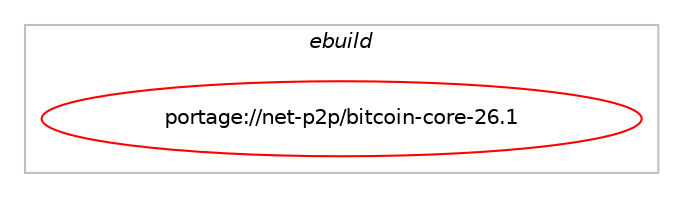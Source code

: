 digraph prolog {

# *************
# Graph options
# *************

newrank=true;
concentrate=true;
compound=true;
graph [rankdir=LR,fontname=Helvetica,fontsize=10,ranksep=1.5];#, ranksep=2.5, nodesep=0.2];
edge  [arrowhead=vee];
node  [fontname=Helvetica,fontsize=10];

# **********
# The ebuild
# **********

subgraph cluster_leftcol {
color=gray;
label=<<i>ebuild</i>>;
id [label="portage://net-p2p/bitcoin-core-26.1", color=red, width=4, href="../net-p2p/bitcoin-core-26.1.svg"];
}

# ****************
# The dependencies
# ****************

subgraph cluster_midcol {
color=gray;
label=<<i>dependencies</i>>;
subgraph cluster_compile {
fillcolor="#eeeeee";
style=filled;
label=<<i>compile</i>>;
# *** BEGIN UNKNOWN DEPENDENCY TYPE (TODO) ***
# id -> equal(use_conditional_group(positive,berkdb,portage://net-p2p/bitcoin-core-26.1,[package_dependency(portage://net-p2p/bitcoin-core-26.1,install,no,sys-libs,db,greaterequal,[4.8.30,,,4.8.30],[slot(4.8),equal],[use(enable(cxx),none)])]))
# *** END UNKNOWN DEPENDENCY TYPE (TODO) ***

# *** BEGIN UNKNOWN DEPENDENCY TYPE (TODO) ***
# id -> equal(use_conditional_group(positive,cli,portage://net-p2p/bitcoin-core-26.1,[package_dependency(portage://net-p2p/bitcoin-core-26.1,install,weak,net-p2p,bitcoin-cli,none,[,,],[],[])]))
# *** END UNKNOWN DEPENDENCY TYPE (TODO) ***

# *** BEGIN UNKNOWN DEPENDENCY TYPE (TODO) ***
# id -> equal(use_conditional_group(positive,daemon,portage://net-p2p/bitcoin-core-26.1,[package_dependency(portage://net-p2p/bitcoin-core-26.1,install,weak,net-p2p,bitcoind,none,[,,],[],[]),package_dependency(portage://net-p2p/bitcoin-core-26.1,install,no,acct-group,bitcoin,none,[,,],[],[]),package_dependency(portage://net-p2p/bitcoin-core-26.1,install,no,acct-user,bitcoin,none,[,,],[],[])]))
# *** END UNKNOWN DEPENDENCY TYPE (TODO) ***

# *** BEGIN UNKNOWN DEPENDENCY TYPE (TODO) ***
# id -> equal(use_conditional_group(positive,gui,portage://net-p2p/bitcoin-core-26.1,[package_dependency(portage://net-p2p/bitcoin-core-26.1,install,weak,net-p2p,bitcoin-qt,none,[,,],[],[]),package_dependency(portage://net-p2p/bitcoin-core-26.1,install,no,dev-qt,qtcore,greaterequal,[5.15.10,,,5.15.10],[slot(5)],[]),package_dependency(portage://net-p2p/bitcoin-core-26.1,install,no,dev-qt,qtgui,greaterequal,[5.15.10,,,5.15.10],[slot(5)],[]),package_dependency(portage://net-p2p/bitcoin-core-26.1,install,no,dev-qt,qtnetwork,greaterequal,[5.15.10,,,5.15.10],[slot(5)],[]),package_dependency(portage://net-p2p/bitcoin-core-26.1,install,no,dev-qt,qtwidgets,greaterequal,[5.15.10,,,5.15.10],[slot(5)],[]),use_conditional_group(positive,dbus,portage://net-p2p/bitcoin-core-26.1,[package_dependency(portage://net-p2p/bitcoin-core-26.1,install,no,dev-qt,qtdbus,greaterequal,[5.15.10,,,5.15.10],[slot(5)],[])])]))
# *** END UNKNOWN DEPENDENCY TYPE (TODO) ***

# *** BEGIN UNKNOWN DEPENDENCY TYPE (TODO) ***
# id -> equal(use_conditional_group(positive,libs,portage://net-p2p/bitcoin-core-26.1,[package_dependency(portage://net-p2p/bitcoin-core-26.1,install,weak,net-libs,libbitcoinconsensus,none,[,,],[],[])]))
# *** END UNKNOWN DEPENDENCY TYPE (TODO) ***

# *** BEGIN UNKNOWN DEPENDENCY TYPE (TODO) ***
# id -> equal(use_conditional_group(positive,nat-pmp,portage://net-p2p/bitcoin-core-26.1,[package_dependency(portage://net-p2p/bitcoin-core-26.1,install,no,net-libs,libnatpmp,greaterequal,[20220705,,,20220705],any_same_slot,[])]))
# *** END UNKNOWN DEPENDENCY TYPE (TODO) ***

# *** BEGIN UNKNOWN DEPENDENCY TYPE (TODO) ***
# id -> equal(use_conditional_group(positive,qrcode,portage://net-p2p/bitcoin-core-26.1,[package_dependency(portage://net-p2p/bitcoin-core-26.1,install,no,media-gfx,qrencode,greaterequal,[4.1.1,,,4.1.1],any_same_slot,[])]))
# *** END UNKNOWN DEPENDENCY TYPE (TODO) ***

# *** BEGIN UNKNOWN DEPENDENCY TYPE (TODO) ***
# id -> equal(use_conditional_group(positive,sqlite,portage://net-p2p/bitcoin-core-26.1,[package_dependency(portage://net-p2p/bitcoin-core-26.1,install,no,dev-db,sqlite,greaterequal,[3.38.5,,,3.38.5],any_same_slot,[])]))
# *** END UNKNOWN DEPENDENCY TYPE (TODO) ***

# *** BEGIN UNKNOWN DEPENDENCY TYPE (TODO) ***
# id -> equal(use_conditional_group(positive,system-leveldb,portage://net-p2p/bitcoin-core-26.1,[package_dependency(portage://net-p2p/bitcoin-core-26.1,install,no,virtual,bitcoin-leveldb,none,[,,],[],[])]))
# *** END UNKNOWN DEPENDENCY TYPE (TODO) ***

# *** BEGIN UNKNOWN DEPENDENCY TYPE (TODO) ***
# id -> equal(use_conditional_group(positive,system-libsecp256k1,portage://net-p2p/bitcoin-core-26.1,[package_dependency(portage://net-p2p/bitcoin-core-26.1,install,no,dev-libs,libsecp256k1,greaterequal,[0.4.0,,,0.4.0],any_same_slot,[use(enable(ellswift),none),use(enable(extrakeys),none),use(enable(recovery),none),use(enable(schnorr),none)])]))
# *** END UNKNOWN DEPENDENCY TYPE (TODO) ***

# *** BEGIN UNKNOWN DEPENDENCY TYPE (TODO) ***
# id -> equal(use_conditional_group(positive,systemtap,portage://net-p2p/bitcoin-core-26.1,[package_dependency(portage://net-p2p/bitcoin-core-26.1,install,no,dev-debug,systemtap,greaterequal,[4.8,,,4.8],[],[])]))
# *** END UNKNOWN DEPENDENCY TYPE (TODO) ***

# *** BEGIN UNKNOWN DEPENDENCY TYPE (TODO) ***
# id -> equal(use_conditional_group(positive,upnp,portage://net-p2p/bitcoin-core-26.1,[package_dependency(portage://net-p2p/bitcoin-core-26.1,install,no,net-libs,miniupnpc,greaterequal,[2.2.2,,,2.2.2],any_same_slot,[])]))
# *** END UNKNOWN DEPENDENCY TYPE (TODO) ***

# *** BEGIN UNKNOWN DEPENDENCY TYPE (TODO) ***
# id -> equal(use_conditional_group(positive,zeromq,portage://net-p2p/bitcoin-core-26.1,[package_dependency(portage://net-p2p/bitcoin-core-26.1,install,no,net-libs,zeromq,greaterequal,[4.3.4,,,4.3.4],any_same_slot,[])]))
# *** END UNKNOWN DEPENDENCY TYPE (TODO) ***

# *** BEGIN UNKNOWN DEPENDENCY TYPE (TODO) ***
# id -> equal(package_dependency(portage://net-p2p/bitcoin-core-26.1,install,no,dev-libs,boost,greaterequal,[1.81.0,,,1.81.0],any_same_slot,[]))
# *** END UNKNOWN DEPENDENCY TYPE (TODO) ***

# *** BEGIN UNKNOWN DEPENDENCY TYPE (TODO) ***
# id -> equal(package_dependency(portage://net-p2p/bitcoin-core-26.1,install,no,dev-libs,libevent,greaterequal,[2.1.12,,,2.1.12],any_same_slot,[]))
# *** END UNKNOWN DEPENDENCY TYPE (TODO) ***

# *** BEGIN UNKNOWN DEPENDENCY TYPE (TODO) ***
# id -> equal(package_dependency(portage://net-p2p/bitcoin-core-26.1,install,weak,dev-util,bitcoin-tx,none,[,,],[],[]))
# *** END UNKNOWN DEPENDENCY TYPE (TODO) ***

}
subgraph cluster_compileandrun {
fillcolor="#eeeeee";
style=filled;
label=<<i>compile and run</i>>;
}
subgraph cluster_run {
fillcolor="#eeeeee";
style=filled;
label=<<i>run</i>>;
# *** BEGIN UNKNOWN DEPENDENCY TYPE (TODO) ***
# id -> equal(use_conditional_group(positive,berkdb,portage://net-p2p/bitcoin-core-26.1,[package_dependency(portage://net-p2p/bitcoin-core-26.1,run,no,sys-libs,db,greaterequal,[4.8.30,,,4.8.30],[slot(4.8),equal],[use(enable(cxx),none)])]))
# *** END UNKNOWN DEPENDENCY TYPE (TODO) ***

# *** BEGIN UNKNOWN DEPENDENCY TYPE (TODO) ***
# id -> equal(use_conditional_group(positive,cli,portage://net-p2p/bitcoin-core-26.1,[package_dependency(portage://net-p2p/bitcoin-core-26.1,run,weak,net-p2p,bitcoin-cli,none,[,,],[],[])]))
# *** END UNKNOWN DEPENDENCY TYPE (TODO) ***

# *** BEGIN UNKNOWN DEPENDENCY TYPE (TODO) ***
# id -> equal(use_conditional_group(positive,daemon,portage://net-p2p/bitcoin-core-26.1,[package_dependency(portage://net-p2p/bitcoin-core-26.1,run,weak,net-p2p,bitcoind,none,[,,],[],[]),package_dependency(portage://net-p2p/bitcoin-core-26.1,run,no,acct-group,bitcoin,none,[,,],[],[]),package_dependency(portage://net-p2p/bitcoin-core-26.1,run,no,acct-user,bitcoin,none,[,,],[],[])]))
# *** END UNKNOWN DEPENDENCY TYPE (TODO) ***

# *** BEGIN UNKNOWN DEPENDENCY TYPE (TODO) ***
# id -> equal(use_conditional_group(positive,gui,portage://net-p2p/bitcoin-core-26.1,[package_dependency(portage://net-p2p/bitcoin-core-26.1,run,weak,net-p2p,bitcoin-qt,none,[,,],[],[]),package_dependency(portage://net-p2p/bitcoin-core-26.1,run,no,dev-qt,qtcore,greaterequal,[5.15.10,,,5.15.10],[slot(5)],[]),package_dependency(portage://net-p2p/bitcoin-core-26.1,run,no,dev-qt,qtgui,greaterequal,[5.15.10,,,5.15.10],[slot(5)],[]),package_dependency(portage://net-p2p/bitcoin-core-26.1,run,no,dev-qt,qtnetwork,greaterequal,[5.15.10,,,5.15.10],[slot(5)],[]),package_dependency(portage://net-p2p/bitcoin-core-26.1,run,no,dev-qt,qtwidgets,greaterequal,[5.15.10,,,5.15.10],[slot(5)],[]),use_conditional_group(positive,dbus,portage://net-p2p/bitcoin-core-26.1,[package_dependency(portage://net-p2p/bitcoin-core-26.1,run,no,dev-qt,qtdbus,greaterequal,[5.15.10,,,5.15.10],[slot(5)],[])])]))
# *** END UNKNOWN DEPENDENCY TYPE (TODO) ***

# *** BEGIN UNKNOWN DEPENDENCY TYPE (TODO) ***
# id -> equal(use_conditional_group(positive,libs,portage://net-p2p/bitcoin-core-26.1,[package_dependency(portage://net-p2p/bitcoin-core-26.1,run,weak,net-libs,libbitcoinconsensus,none,[,,],[],[])]))
# *** END UNKNOWN DEPENDENCY TYPE (TODO) ***

# *** BEGIN UNKNOWN DEPENDENCY TYPE (TODO) ***
# id -> equal(use_conditional_group(positive,nat-pmp,portage://net-p2p/bitcoin-core-26.1,[package_dependency(portage://net-p2p/bitcoin-core-26.1,run,no,net-libs,libnatpmp,greaterequal,[20220705,,,20220705],any_same_slot,[])]))
# *** END UNKNOWN DEPENDENCY TYPE (TODO) ***

# *** BEGIN UNKNOWN DEPENDENCY TYPE (TODO) ***
# id -> equal(use_conditional_group(positive,qrcode,portage://net-p2p/bitcoin-core-26.1,[package_dependency(portage://net-p2p/bitcoin-core-26.1,run,no,media-gfx,qrencode,greaterequal,[4.1.1,,,4.1.1],any_same_slot,[])]))
# *** END UNKNOWN DEPENDENCY TYPE (TODO) ***

# *** BEGIN UNKNOWN DEPENDENCY TYPE (TODO) ***
# id -> equal(use_conditional_group(positive,sqlite,portage://net-p2p/bitcoin-core-26.1,[package_dependency(portage://net-p2p/bitcoin-core-26.1,run,no,dev-db,sqlite,greaterequal,[3.38.5,,,3.38.5],any_same_slot,[])]))
# *** END UNKNOWN DEPENDENCY TYPE (TODO) ***

# *** BEGIN UNKNOWN DEPENDENCY TYPE (TODO) ***
# id -> equal(use_conditional_group(positive,system-leveldb,portage://net-p2p/bitcoin-core-26.1,[package_dependency(portage://net-p2p/bitcoin-core-26.1,run,no,virtual,bitcoin-leveldb,none,[,,],[],[])]))
# *** END UNKNOWN DEPENDENCY TYPE (TODO) ***

# *** BEGIN UNKNOWN DEPENDENCY TYPE (TODO) ***
# id -> equal(use_conditional_group(positive,system-libsecp256k1,portage://net-p2p/bitcoin-core-26.1,[package_dependency(portage://net-p2p/bitcoin-core-26.1,run,no,dev-libs,libsecp256k1,greaterequal,[0.4.0,,,0.4.0],any_same_slot,[use(enable(ellswift),none),use(enable(extrakeys),none),use(enable(recovery),none),use(enable(schnorr),none)])]))
# *** END UNKNOWN DEPENDENCY TYPE (TODO) ***

# *** BEGIN UNKNOWN DEPENDENCY TYPE (TODO) ***
# id -> equal(use_conditional_group(positive,upnp,portage://net-p2p/bitcoin-core-26.1,[package_dependency(portage://net-p2p/bitcoin-core-26.1,run,no,net-libs,miniupnpc,greaterequal,[2.2.2,,,2.2.2],any_same_slot,[])]))
# *** END UNKNOWN DEPENDENCY TYPE (TODO) ***

# *** BEGIN UNKNOWN DEPENDENCY TYPE (TODO) ***
# id -> equal(use_conditional_group(positive,zeromq,portage://net-p2p/bitcoin-core-26.1,[package_dependency(portage://net-p2p/bitcoin-core-26.1,run,no,net-libs,zeromq,greaterequal,[4.3.4,,,4.3.4],any_same_slot,[])]))
# *** END UNKNOWN DEPENDENCY TYPE (TODO) ***

# *** BEGIN UNKNOWN DEPENDENCY TYPE (TODO) ***
# id -> equal(package_dependency(portage://net-p2p/bitcoin-core-26.1,run,no,dev-libs,boost,greaterequal,[1.81.0,,,1.81.0],any_same_slot,[]))
# *** END UNKNOWN DEPENDENCY TYPE (TODO) ***

# *** BEGIN UNKNOWN DEPENDENCY TYPE (TODO) ***
# id -> equal(package_dependency(portage://net-p2p/bitcoin-core-26.1,run,no,dev-libs,libevent,greaterequal,[2.1.12,,,2.1.12],any_same_slot,[]))
# *** END UNKNOWN DEPENDENCY TYPE (TODO) ***

# *** BEGIN UNKNOWN DEPENDENCY TYPE (TODO) ***
# id -> equal(package_dependency(portage://net-p2p/bitcoin-core-26.1,run,weak,dev-util,bitcoin-tx,none,[,,],[],[]))
# *** END UNKNOWN DEPENDENCY TYPE (TODO) ***

}
}

# **************
# The candidates
# **************

subgraph cluster_choices {
rank=same;
color=gray;
label=<<i>candidates</i>>;

}

}
